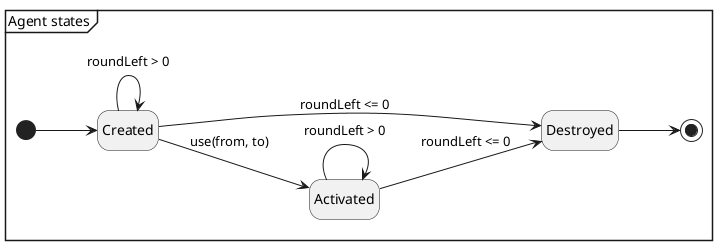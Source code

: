 @startuml
'https://plantuml.com/state-diagram
left to right direction
mainframe Agent states
hide empty description

state Created
state Destroyed
state Activated
[*] --> Created
Created --> Created : roundLeft > 0
Created --> Destroyed : roundLeft <= 0
Created --> Activated : use(from, to)
Activated --> Activated : roundLeft > 0
Activated --> Destroyed : roundLeft <= 0
Destroyed-->[*]
@enduml